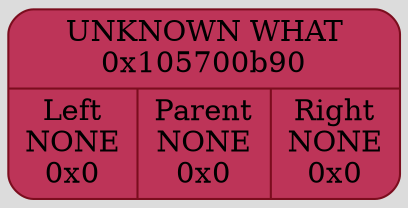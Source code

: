 digraph {
	fontname = "UbuntuMono";
	bgcolor = "#DCDCDC";

	node0x105700b90 [ shape = Mrecord; style = filled; fillcolor = "#BD3458"; color = "#7b0d1e"; fontcolor = "#000000"; label = " { UNKNOWN WHAT\n0x105700b90 | { <left> Left\nNONE\n0x0 | Parent\nNONE\n0x0 | <right> Right\nNONE\n0x0 } } "; ];
}
